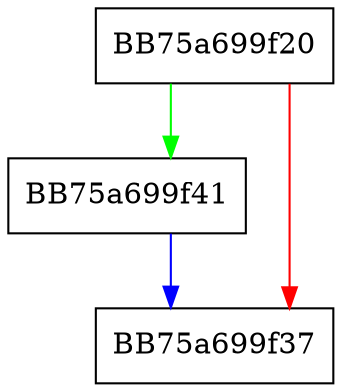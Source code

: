 digraph unwind_repeater_counter {
  node [shape="box"];
  graph [splines=ortho];
  BB75a699f20 -> BB75a699f41 [color="green"];
  BB75a699f20 -> BB75a699f37 [color="red"];
  BB75a699f41 -> BB75a699f37 [color="blue"];
}